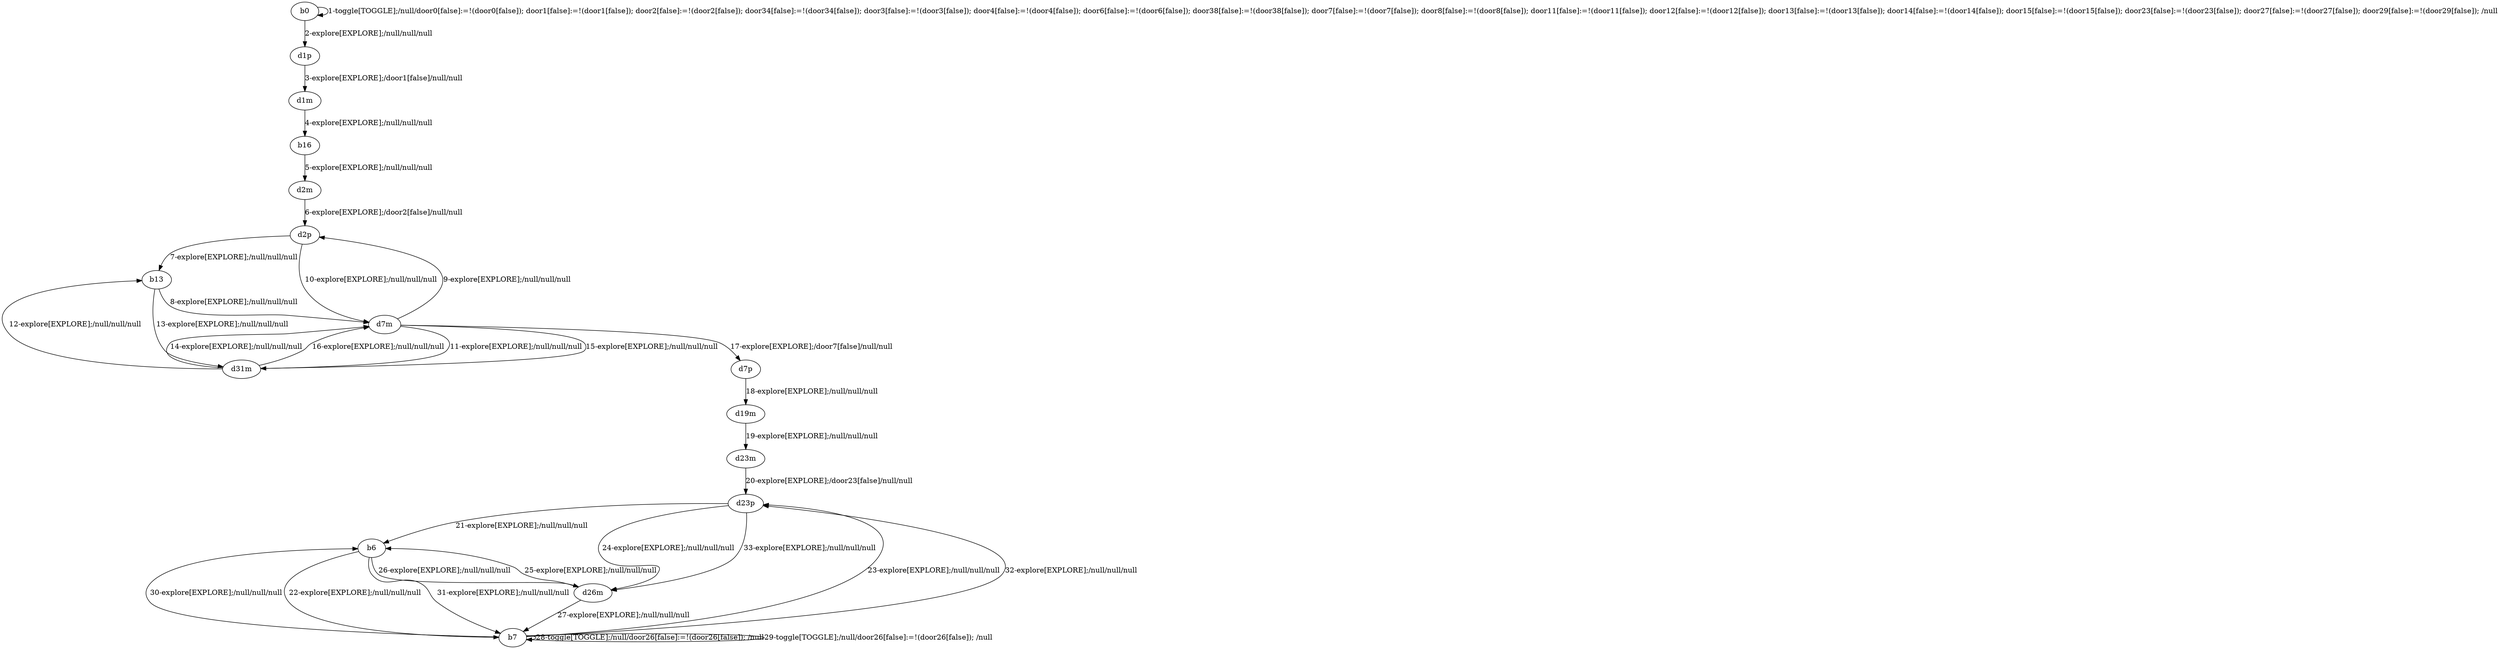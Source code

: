 # Total number of goals covered by this test: 2
# b7 --> b6
# d26m --> b6

digraph g {
"b0" -> "b0" [label = "1-toggle[TOGGLE];/null/door0[false]:=!(door0[false]); door1[false]:=!(door1[false]); door2[false]:=!(door2[false]); door34[false]:=!(door34[false]); door3[false]:=!(door3[false]); door4[false]:=!(door4[false]); door6[false]:=!(door6[false]); door38[false]:=!(door38[false]); door7[false]:=!(door7[false]); door8[false]:=!(door8[false]); door11[false]:=!(door11[false]); door12[false]:=!(door12[false]); door13[false]:=!(door13[false]); door14[false]:=!(door14[false]); door15[false]:=!(door15[false]); door23[false]:=!(door23[false]); door27[false]:=!(door27[false]); door29[false]:=!(door29[false]); /null"];
"b0" -> "d1p" [label = "2-explore[EXPLORE];/null/null/null"];
"d1p" -> "d1m" [label = "3-explore[EXPLORE];/door1[false]/null/null"];
"d1m" -> "b16" [label = "4-explore[EXPLORE];/null/null/null"];
"b16" -> "d2m" [label = "5-explore[EXPLORE];/null/null/null"];
"d2m" -> "d2p" [label = "6-explore[EXPLORE];/door2[false]/null/null"];
"d2p" -> "b13" [label = "7-explore[EXPLORE];/null/null/null"];
"b13" -> "d7m" [label = "8-explore[EXPLORE];/null/null/null"];
"d7m" -> "d2p" [label = "9-explore[EXPLORE];/null/null/null"];
"d2p" -> "d7m" [label = "10-explore[EXPLORE];/null/null/null"];
"d7m" -> "d31m" [label = "11-explore[EXPLORE];/null/null/null"];
"d31m" -> "b13" [label = "12-explore[EXPLORE];/null/null/null"];
"b13" -> "d31m" [label = "13-explore[EXPLORE];/null/null/null"];
"d31m" -> "d7m" [label = "14-explore[EXPLORE];/null/null/null"];
"d7m" -> "d31m" [label = "15-explore[EXPLORE];/null/null/null"];
"d31m" -> "d7m" [label = "16-explore[EXPLORE];/null/null/null"];
"d7m" -> "d7p" [label = "17-explore[EXPLORE];/door7[false]/null/null"];
"d7p" -> "d19m" [label = "18-explore[EXPLORE];/null/null/null"];
"d19m" -> "d23m" [label = "19-explore[EXPLORE];/null/null/null"];
"d23m" -> "d23p" [label = "20-explore[EXPLORE];/door23[false]/null/null"];
"d23p" -> "b6" [label = "21-explore[EXPLORE];/null/null/null"];
"b6" -> "b7" [label = "22-explore[EXPLORE];/null/null/null"];
"b7" -> "d23p" [label = "23-explore[EXPLORE];/null/null/null"];
"d23p" -> "d26m" [label = "24-explore[EXPLORE];/null/null/null"];
"d26m" -> "b6" [label = "25-explore[EXPLORE];/null/null/null"];
"b6" -> "d26m" [label = "26-explore[EXPLORE];/null/null/null"];
"d26m" -> "b7" [label = "27-explore[EXPLORE];/null/null/null"];
"b7" -> "b7" [label = "28-toggle[TOGGLE];/null/door26[false]:=!(door26[false]); /null"];
"b7" -> "b7" [label = "29-toggle[TOGGLE];/null/door26[false]:=!(door26[false]); /null"];
"b7" -> "b6" [label = "30-explore[EXPLORE];/null/null/null"];
"b6" -> "b7" [label = "31-explore[EXPLORE];/null/null/null"];
"b7" -> "d23p" [label = "32-explore[EXPLORE];/null/null/null"];
"d23p" -> "d26m" [label = "33-explore[EXPLORE];/null/null/null"];
}